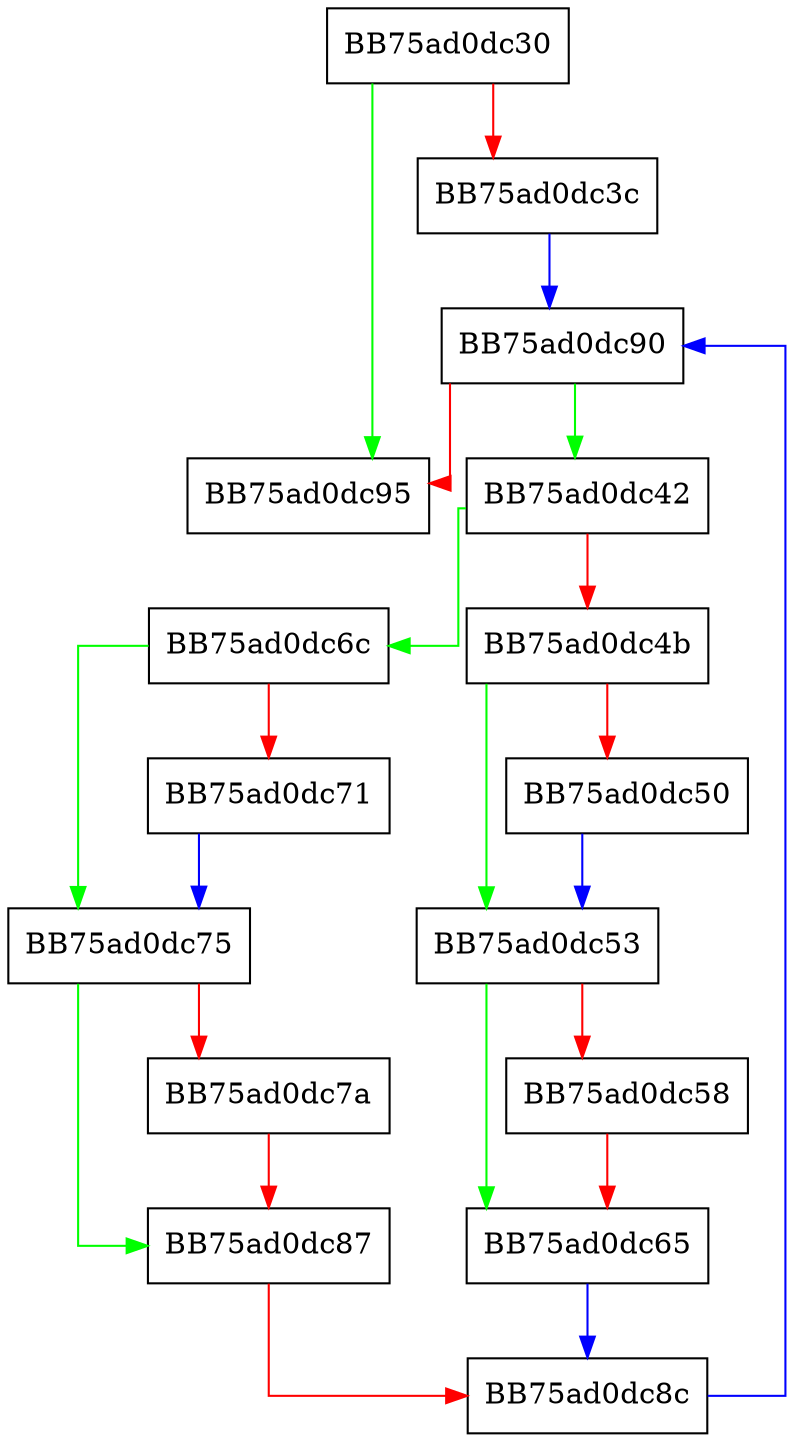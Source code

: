 digraph splay {
  node [shape="box"];
  graph [splines=ortho];
  BB75ad0dc30 -> BB75ad0dc95 [color="green"];
  BB75ad0dc30 -> BB75ad0dc3c [color="red"];
  BB75ad0dc3c -> BB75ad0dc90 [color="blue"];
  BB75ad0dc42 -> BB75ad0dc6c [color="green"];
  BB75ad0dc42 -> BB75ad0dc4b [color="red"];
  BB75ad0dc4b -> BB75ad0dc53 [color="green"];
  BB75ad0dc4b -> BB75ad0dc50 [color="red"];
  BB75ad0dc50 -> BB75ad0dc53 [color="blue"];
  BB75ad0dc53 -> BB75ad0dc65 [color="green"];
  BB75ad0dc53 -> BB75ad0dc58 [color="red"];
  BB75ad0dc58 -> BB75ad0dc65 [color="red"];
  BB75ad0dc65 -> BB75ad0dc8c [color="blue"];
  BB75ad0dc6c -> BB75ad0dc75 [color="green"];
  BB75ad0dc6c -> BB75ad0dc71 [color="red"];
  BB75ad0dc71 -> BB75ad0dc75 [color="blue"];
  BB75ad0dc75 -> BB75ad0dc87 [color="green"];
  BB75ad0dc75 -> BB75ad0dc7a [color="red"];
  BB75ad0dc7a -> BB75ad0dc87 [color="red"];
  BB75ad0dc87 -> BB75ad0dc8c [color="red"];
  BB75ad0dc8c -> BB75ad0dc90 [color="blue"];
  BB75ad0dc90 -> BB75ad0dc42 [color="green"];
  BB75ad0dc90 -> BB75ad0dc95 [color="red"];
}